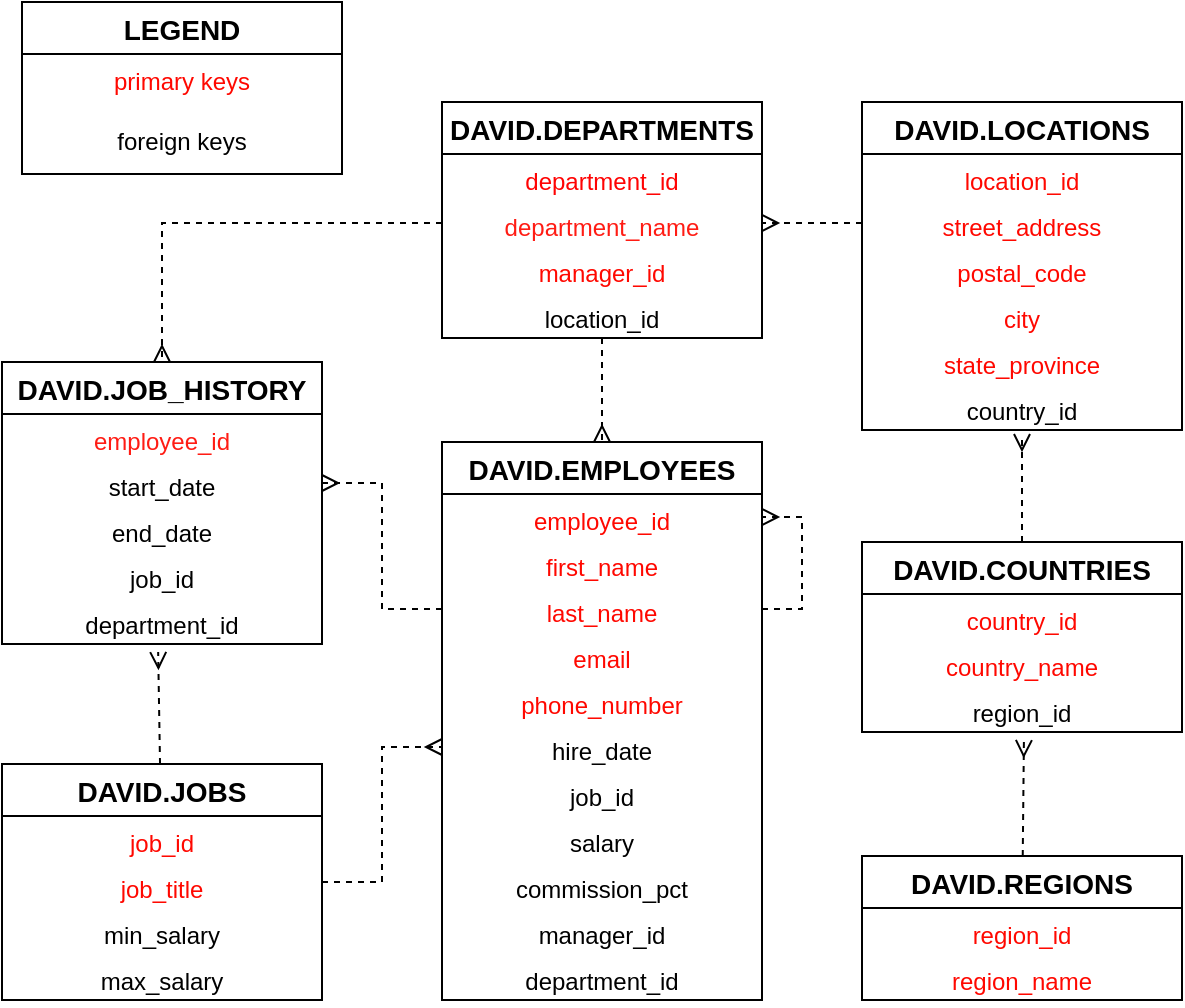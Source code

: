 <mxfile version="13.10.2" type="github">
  <diagram id="wxn5mv5xmumFphMEmd_6" name="Page-1">
    <mxGraphModel dx="1422" dy="794" grid="1" gridSize="10" guides="1" tooltips="1" connect="1" arrows="1" fold="1" page="1" pageScale="1" pageWidth="850" pageHeight="1100" math="0" shadow="0">
      <root>
        <mxCell id="0" />
        <mxCell id="1" parent="0" />
        <mxCell id="JURUCc577Gst6hhDK0Ws-16" value="DAVID.JOB_HISTORY" style="swimlane;fontStyle=1;childLayout=stackLayout;horizontal=1;startSize=26;horizontalStack=0;resizeParent=1;resizeParentMax=0;resizeLast=0;collapsible=1;marginBottom=0;align=center;fontSize=14;" vertex="1" parent="1">
          <mxGeometry x="130" y="400" width="160" height="141" as="geometry" />
        </mxCell>
        <mxCell id="JURUCc577Gst6hhDK0Ws-17" value="employee_id" style="text;strokeColor=none;fillColor=none;spacingLeft=4;spacingRight=4;overflow=hidden;rotatable=0;points=[[0,0.5],[1,0.5]];portConstraint=eastwest;fontSize=12;align=center;fontColor=#FF1C14;" vertex="1" parent="JURUCc577Gst6hhDK0Ws-16">
          <mxGeometry y="26" width="160" height="23" as="geometry" />
        </mxCell>
        <mxCell id="JURUCc577Gst6hhDK0Ws-18" value="start_date" style="text;strokeColor=none;fillColor=none;spacingLeft=4;spacingRight=4;overflow=hidden;rotatable=0;points=[[0,0.5],[1,0.5]];portConstraint=eastwest;fontSize=12;align=center;" vertex="1" parent="JURUCc577Gst6hhDK0Ws-16">
          <mxGeometry y="49" width="160" height="23" as="geometry" />
        </mxCell>
        <mxCell id="JURUCc577Gst6hhDK0Ws-19" value="end_date" style="text;strokeColor=none;fillColor=none;spacingLeft=4;spacingRight=4;overflow=hidden;rotatable=0;points=[[0,0.5],[1,0.5]];portConstraint=eastwest;fontSize=12;align=center;" vertex="1" parent="JURUCc577Gst6hhDK0Ws-16">
          <mxGeometry y="72" width="160" height="23" as="geometry" />
        </mxCell>
        <mxCell id="JURUCc577Gst6hhDK0Ws-25" value="job_id" style="text;strokeColor=none;fillColor=none;spacingLeft=4;spacingRight=4;overflow=hidden;rotatable=0;points=[[0,0.5],[1,0.5]];portConstraint=eastwest;fontSize=12;align=center;" vertex="1" parent="JURUCc577Gst6hhDK0Ws-16">
          <mxGeometry y="95" width="160" height="23" as="geometry" />
        </mxCell>
        <mxCell id="JURUCc577Gst6hhDK0Ws-26" value="department_id" style="text;strokeColor=none;fillColor=none;spacingLeft=4;spacingRight=4;overflow=hidden;rotatable=0;points=[[0,0.5],[1,0.5]];portConstraint=eastwest;fontSize=12;align=center;" vertex="1" parent="JURUCc577Gst6hhDK0Ws-16">
          <mxGeometry y="118" width="160" height="23" as="geometry" />
        </mxCell>
        <mxCell id="JURUCc577Gst6hhDK0Ws-120" style="rounded=0;orthogonalLoop=1;jettySize=auto;html=1;entryX=0.488;entryY=1.174;entryDx=0;entryDy=0;entryPerimeter=0;dashed=1;endArrow=ERmany;endFill=0;" edge="1" parent="1" source="JURUCc577Gst6hhDK0Ws-27" target="JURUCc577Gst6hhDK0Ws-26">
          <mxGeometry relative="1" as="geometry" />
        </mxCell>
        <mxCell id="JURUCc577Gst6hhDK0Ws-123" style="edgeStyle=orthogonalEdgeStyle;rounded=0;orthogonalLoop=1;jettySize=auto;html=1;entryX=0;entryY=0.5;entryDx=0;entryDy=0;dashed=1;endArrow=ERmany;endFill=0;" edge="1" parent="1" source="JURUCc577Gst6hhDK0Ws-27" target="JURUCc577Gst6hhDK0Ws-64">
          <mxGeometry relative="1" as="geometry" />
        </mxCell>
        <mxCell id="JURUCc577Gst6hhDK0Ws-27" value="DAVID.JOBS" style="swimlane;fontStyle=1;childLayout=stackLayout;horizontal=1;startSize=26;horizontalStack=0;resizeParent=1;resizeParentMax=0;resizeLast=0;collapsible=1;marginBottom=0;align=center;fontSize=14;" vertex="1" parent="1">
          <mxGeometry x="130" y="601" width="160" height="118" as="geometry">
            <mxRectangle x="80" y="434" width="70" height="26" as="alternateBounds" />
          </mxGeometry>
        </mxCell>
        <mxCell id="JURUCc577Gst6hhDK0Ws-39" value="job_id" style="text;strokeColor=none;fillColor=none;spacingLeft=4;spacingRight=4;overflow=hidden;rotatable=0;points=[[0,0.5],[1,0.5]];portConstraint=eastwest;fontSize=12;align=center;fontColor=#FF0800;" vertex="1" parent="JURUCc577Gst6hhDK0Ws-27">
          <mxGeometry y="26" width="160" height="23" as="geometry" />
        </mxCell>
        <mxCell id="JURUCc577Gst6hhDK0Ws-29" value="job_title" style="text;strokeColor=none;fillColor=none;spacingLeft=4;spacingRight=4;overflow=hidden;rotatable=0;points=[[0,0.5],[1,0.5]];portConstraint=eastwest;fontSize=12;align=center;fontColor=#FF0800;" vertex="1" parent="JURUCc577Gst6hhDK0Ws-27">
          <mxGeometry y="49" width="160" height="23" as="geometry" />
        </mxCell>
        <mxCell id="JURUCc577Gst6hhDK0Ws-30" value="min_salary" style="text;strokeColor=none;fillColor=none;spacingLeft=4;spacingRight=4;overflow=hidden;rotatable=0;points=[[0,0.5],[1,0.5]];portConstraint=eastwest;fontSize=12;align=center;" vertex="1" parent="JURUCc577Gst6hhDK0Ws-27">
          <mxGeometry y="72" width="160" height="23" as="geometry" />
        </mxCell>
        <mxCell id="JURUCc577Gst6hhDK0Ws-33" value="max_salary" style="text;strokeColor=none;fillColor=none;spacingLeft=4;spacingRight=4;overflow=hidden;rotatable=0;points=[[0,0.5],[1,0.5]];portConstraint=eastwest;fontSize=12;align=center;" vertex="1" parent="JURUCc577Gst6hhDK0Ws-27">
          <mxGeometry y="95" width="160" height="23" as="geometry" />
        </mxCell>
        <mxCell id="JURUCc577Gst6hhDK0Ws-125" style="edgeStyle=orthogonalEdgeStyle;rounded=0;orthogonalLoop=1;jettySize=auto;html=1;entryX=0.5;entryY=0;entryDx=0;entryDy=0;dashed=1;endArrow=ERmany;endFill=0;" edge="1" parent="1" source="JURUCc577Gst6hhDK0Ws-46" target="JURUCc577Gst6hhDK0Ws-52">
          <mxGeometry relative="1" as="geometry" />
        </mxCell>
        <mxCell id="JURUCc577Gst6hhDK0Ws-46" value="DAVID.DEPARTMENTS" style="swimlane;fontStyle=1;childLayout=stackLayout;horizontal=1;startSize=26;horizontalStack=0;resizeParent=1;resizeParentMax=0;resizeLast=0;collapsible=1;marginBottom=0;align=center;fontSize=14;" vertex="1" parent="1">
          <mxGeometry x="350" y="270" width="160" height="118" as="geometry" />
        </mxCell>
        <mxCell id="JURUCc577Gst6hhDK0Ws-50" value="department_id" style="text;strokeColor=none;fillColor=none;spacingLeft=4;spacingRight=4;overflow=hidden;rotatable=0;points=[[0,0.5],[1,0.5]];portConstraint=eastwest;fontSize=12;align=center;fontColor=#FF0303;" vertex="1" parent="JURUCc577Gst6hhDK0Ws-46">
          <mxGeometry y="26" width="160" height="23" as="geometry" />
        </mxCell>
        <mxCell id="JURUCc577Gst6hhDK0Ws-47" value="department_name" style="text;strokeColor=none;fillColor=none;spacingLeft=4;spacingRight=4;overflow=hidden;rotatable=0;points=[[0,0.5],[1,0.5]];portConstraint=eastwest;fontSize=12;align=center;fontColor=#FF1C14;" vertex="1" parent="JURUCc577Gst6hhDK0Ws-46">
          <mxGeometry y="49" width="160" height="23" as="geometry" />
        </mxCell>
        <mxCell id="JURUCc577Gst6hhDK0Ws-48" value="manager_id" style="text;strokeColor=none;fillColor=none;spacingLeft=4;spacingRight=4;overflow=hidden;rotatable=0;points=[[0,0.5],[1,0.5]];portConstraint=eastwest;fontSize=12;align=center;fontColor=#FF0800;" vertex="1" parent="JURUCc577Gst6hhDK0Ws-46">
          <mxGeometry y="72" width="160" height="23" as="geometry" />
        </mxCell>
        <mxCell id="JURUCc577Gst6hhDK0Ws-49" value="location_id" style="text;strokeColor=none;fillColor=none;spacingLeft=4;spacingRight=4;overflow=hidden;rotatable=0;points=[[0,0.5],[1,0.5]];portConstraint=eastwest;fontSize=12;align=center;" vertex="1" parent="JURUCc577Gst6hhDK0Ws-46">
          <mxGeometry y="95" width="160" height="23" as="geometry" />
        </mxCell>
        <mxCell id="JURUCc577Gst6hhDK0Ws-52" value="DAVID.EMPLOYEES" style="swimlane;fontStyle=1;childLayout=stackLayout;horizontal=1;startSize=26;horizontalStack=0;resizeParent=1;resizeParentMax=0;resizeLast=0;collapsible=1;marginBottom=0;align=center;fontSize=14;" vertex="1" parent="1">
          <mxGeometry x="350" y="440" width="160" height="279" as="geometry" />
        </mxCell>
        <mxCell id="JURUCc577Gst6hhDK0Ws-53" value="employee_id" style="text;strokeColor=none;fillColor=none;spacingLeft=4;spacingRight=4;overflow=hidden;rotatable=0;points=[[0,0.5],[1,0.5]];portConstraint=eastwest;fontSize=12;align=center;fontColor=#FF0800;" vertex="1" parent="JURUCc577Gst6hhDK0Ws-52">
          <mxGeometry y="26" width="160" height="23" as="geometry" />
        </mxCell>
        <mxCell id="JURUCc577Gst6hhDK0Ws-54" value="first_name" style="text;strokeColor=none;fillColor=none;spacingLeft=4;spacingRight=4;overflow=hidden;rotatable=0;points=[[0,0.5],[1,0.5]];portConstraint=eastwest;fontSize=12;align=center;fontColor=#FF0800;" vertex="1" parent="JURUCc577Gst6hhDK0Ws-52">
          <mxGeometry y="49" width="160" height="23" as="geometry" />
        </mxCell>
        <mxCell id="JURUCc577Gst6hhDK0Ws-128" style="edgeStyle=orthogonalEdgeStyle;rounded=0;orthogonalLoop=1;jettySize=auto;html=1;exitX=1;exitY=0.5;exitDx=0;exitDy=0;entryX=1;entryY=0.5;entryDx=0;entryDy=0;dashed=1;endArrow=ERmany;endFill=0;" edge="1" parent="JURUCc577Gst6hhDK0Ws-52" source="JURUCc577Gst6hhDK0Ws-55" target="JURUCc577Gst6hhDK0Ws-53">
          <mxGeometry relative="1" as="geometry" />
        </mxCell>
        <mxCell id="JURUCc577Gst6hhDK0Ws-55" value="last_name" style="text;strokeColor=none;fillColor=none;spacingLeft=4;spacingRight=4;overflow=hidden;rotatable=0;points=[[0,0.5],[1,0.5]];portConstraint=eastwest;fontSize=12;align=center;fontColor=#FF0800;" vertex="1" parent="JURUCc577Gst6hhDK0Ws-52">
          <mxGeometry y="72" width="160" height="23" as="geometry" />
        </mxCell>
        <mxCell id="JURUCc577Gst6hhDK0Ws-56" value="email" style="text;strokeColor=none;fillColor=none;spacingLeft=4;spacingRight=4;overflow=hidden;rotatable=0;points=[[0,0.5],[1,0.5]];portConstraint=eastwest;fontSize=12;align=center;fontColor=#FF0800;" vertex="1" parent="JURUCc577Gst6hhDK0Ws-52">
          <mxGeometry y="95" width="160" height="23" as="geometry" />
        </mxCell>
        <mxCell id="JURUCc577Gst6hhDK0Ws-63" value="phone_number" style="text;strokeColor=none;fillColor=none;spacingLeft=4;spacingRight=4;overflow=hidden;rotatable=0;points=[[0,0.5],[1,0.5]];portConstraint=eastwest;fontSize=12;align=center;fontColor=#FF0800;" vertex="1" parent="JURUCc577Gst6hhDK0Ws-52">
          <mxGeometry y="118" width="160" height="23" as="geometry" />
        </mxCell>
        <mxCell id="JURUCc577Gst6hhDK0Ws-64" value="hire_date" style="text;strokeColor=none;fillColor=none;spacingLeft=4;spacingRight=4;overflow=hidden;rotatable=0;points=[[0,0.5],[1,0.5]];portConstraint=eastwest;fontSize=12;align=center;" vertex="1" parent="JURUCc577Gst6hhDK0Ws-52">
          <mxGeometry y="141" width="160" height="23" as="geometry" />
        </mxCell>
        <mxCell id="JURUCc577Gst6hhDK0Ws-61" value="job_id" style="text;strokeColor=none;fillColor=none;spacingLeft=4;spacingRight=4;overflow=hidden;rotatable=0;points=[[0,0.5],[1,0.5]];portConstraint=eastwest;fontSize=12;align=center;" vertex="1" parent="JURUCc577Gst6hhDK0Ws-52">
          <mxGeometry y="164" width="160" height="23" as="geometry" />
        </mxCell>
        <mxCell id="JURUCc577Gst6hhDK0Ws-57" value="salary" style="text;strokeColor=none;fillColor=none;spacingLeft=4;spacingRight=4;overflow=hidden;rotatable=0;points=[[0,0.5],[1,0.5]];portConstraint=eastwest;fontSize=12;align=center;" vertex="1" parent="JURUCc577Gst6hhDK0Ws-52">
          <mxGeometry y="187" width="160" height="23" as="geometry" />
        </mxCell>
        <mxCell id="JURUCc577Gst6hhDK0Ws-59" value="commission_pct" style="text;strokeColor=none;fillColor=none;spacingLeft=4;spacingRight=4;overflow=hidden;rotatable=0;points=[[0,0.5],[1,0.5]];portConstraint=eastwest;fontSize=12;align=center;" vertex="1" parent="JURUCc577Gst6hhDK0Ws-52">
          <mxGeometry y="210" width="160" height="23" as="geometry" />
        </mxCell>
        <mxCell id="JURUCc577Gst6hhDK0Ws-58" value="manager_id" style="text;strokeColor=none;fillColor=none;spacingLeft=4;spacingRight=4;overflow=hidden;rotatable=0;points=[[0,0.5],[1,0.5]];portConstraint=eastwest;fontSize=12;align=center;" vertex="1" parent="JURUCc577Gst6hhDK0Ws-52">
          <mxGeometry y="233" width="160" height="23" as="geometry" />
        </mxCell>
        <mxCell id="JURUCc577Gst6hhDK0Ws-62" value="department_id" style="text;strokeColor=none;fillColor=none;spacingLeft=4;spacingRight=4;overflow=hidden;rotatable=0;points=[[0,0.5],[1,0.5]];portConstraint=eastwest;fontSize=12;align=center;" vertex="1" parent="JURUCc577Gst6hhDK0Ws-52">
          <mxGeometry y="256" width="160" height="23" as="geometry" />
        </mxCell>
        <mxCell id="JURUCc577Gst6hhDK0Ws-80" value="DAVID.LOCATIONS" style="swimlane;fontStyle=1;childLayout=stackLayout;horizontal=1;startSize=26;horizontalStack=0;resizeParent=1;resizeParentMax=0;resizeLast=0;collapsible=1;marginBottom=0;align=center;fontSize=14;" vertex="1" parent="1">
          <mxGeometry x="560" y="270" width="160" height="164" as="geometry" />
        </mxCell>
        <mxCell id="JURUCc577Gst6hhDK0Ws-81" value="location_id" style="text;strokeColor=none;fillColor=none;spacingLeft=4;spacingRight=4;overflow=hidden;rotatable=0;points=[[0,0.5],[1,0.5]];portConstraint=eastwest;fontSize=12;align=center;fontColor=#FF0800;" vertex="1" parent="JURUCc577Gst6hhDK0Ws-80">
          <mxGeometry y="26" width="160" height="23" as="geometry" />
        </mxCell>
        <mxCell id="JURUCc577Gst6hhDK0Ws-82" value="street_address" style="text;strokeColor=none;fillColor=none;spacingLeft=4;spacingRight=4;overflow=hidden;rotatable=0;points=[[0,0.5],[1,0.5]];portConstraint=eastwest;fontSize=12;align=center;fontColor=#FF0800;" vertex="1" parent="JURUCc577Gst6hhDK0Ws-80">
          <mxGeometry y="49" width="160" height="23" as="geometry" />
        </mxCell>
        <mxCell id="JURUCc577Gst6hhDK0Ws-83" value="postal_code" style="text;strokeColor=none;fillColor=none;spacingLeft=4;spacingRight=4;overflow=hidden;rotatable=0;points=[[0,0.5],[1,0.5]];portConstraint=eastwest;fontSize=12;align=center;fontColor=#FF0800;" vertex="1" parent="JURUCc577Gst6hhDK0Ws-80">
          <mxGeometry y="72" width="160" height="23" as="geometry" />
        </mxCell>
        <mxCell id="JURUCc577Gst6hhDK0Ws-87" value="city" style="text;strokeColor=none;fillColor=none;spacingLeft=4;spacingRight=4;overflow=hidden;rotatable=0;points=[[0,0.5],[1,0.5]];portConstraint=eastwest;fontSize=12;align=center;fontColor=#FF0800;" vertex="1" parent="JURUCc577Gst6hhDK0Ws-80">
          <mxGeometry y="95" width="160" height="23" as="geometry" />
        </mxCell>
        <mxCell id="JURUCc577Gst6hhDK0Ws-86" value="state_province" style="text;strokeColor=none;fillColor=none;spacingLeft=4;spacingRight=4;overflow=hidden;rotatable=0;points=[[0,0.5],[1,0.5]];portConstraint=eastwest;fontSize=12;align=center;fontColor=#FF0800;" vertex="1" parent="JURUCc577Gst6hhDK0Ws-80">
          <mxGeometry y="118" width="160" height="23" as="geometry" />
        </mxCell>
        <mxCell id="JURUCc577Gst6hhDK0Ws-85" value="country_id" style="text;strokeColor=none;fillColor=none;spacingLeft=4;spacingRight=4;overflow=hidden;rotatable=0;points=[[0,0.5],[1,0.5]];portConstraint=eastwest;fontSize=12;align=center;" vertex="1" parent="JURUCc577Gst6hhDK0Ws-80">
          <mxGeometry y="141" width="160" height="23" as="geometry" />
        </mxCell>
        <mxCell id="JURUCc577Gst6hhDK0Ws-131" style="edgeStyle=none;rounded=0;orthogonalLoop=1;jettySize=auto;html=1;entryX=0.5;entryY=1.087;entryDx=0;entryDy=0;entryPerimeter=0;dashed=1;endArrow=ERmany;endFill=0;" edge="1" parent="1" source="JURUCc577Gst6hhDK0Ws-88" target="JURUCc577Gst6hhDK0Ws-85">
          <mxGeometry relative="1" as="geometry" />
        </mxCell>
        <mxCell id="JURUCc577Gst6hhDK0Ws-88" value="DAVID.COUNTRIES" style="swimlane;fontStyle=1;childLayout=stackLayout;horizontal=1;startSize=26;horizontalStack=0;resizeParent=1;resizeParentMax=0;resizeLast=0;collapsible=1;marginBottom=0;align=center;fontSize=14;" vertex="1" parent="1">
          <mxGeometry x="560" y="490" width="160" height="95" as="geometry" />
        </mxCell>
        <mxCell id="JURUCc577Gst6hhDK0Ws-89" value="country_id" style="text;strokeColor=none;fillColor=none;spacingLeft=4;spacingRight=4;overflow=hidden;rotatable=0;points=[[0,0.5],[1,0.5]];portConstraint=eastwest;fontSize=12;align=center;fontColor=#FF0800;" vertex="1" parent="JURUCc577Gst6hhDK0Ws-88">
          <mxGeometry y="26" width="160" height="23" as="geometry" />
        </mxCell>
        <mxCell id="JURUCc577Gst6hhDK0Ws-90" value="country_name" style="text;strokeColor=none;fillColor=none;spacingLeft=4;spacingRight=4;overflow=hidden;rotatable=0;points=[[0,0.5],[1,0.5]];portConstraint=eastwest;fontSize=12;align=center;fontColor=#FF0800;" vertex="1" parent="JURUCc577Gst6hhDK0Ws-88">
          <mxGeometry y="49" width="160" height="23" as="geometry" />
        </mxCell>
        <mxCell id="JURUCc577Gst6hhDK0Ws-91" value="region_id" style="text;strokeColor=none;fillColor=none;spacingLeft=4;spacingRight=4;overflow=hidden;rotatable=0;points=[[0,0.5],[1,0.5]];portConstraint=eastwest;fontSize=12;align=center;" vertex="1" parent="JURUCc577Gst6hhDK0Ws-88">
          <mxGeometry y="72" width="160" height="23" as="geometry" />
        </mxCell>
        <mxCell id="JURUCc577Gst6hhDK0Ws-130" style="rounded=0;orthogonalLoop=1;jettySize=auto;html=1;entryX=0.506;entryY=1.174;entryDx=0;entryDy=0;entryPerimeter=0;dashed=1;endArrow=ERmany;endFill=0;" edge="1" parent="1" source="JURUCc577Gst6hhDK0Ws-92" target="JURUCc577Gst6hhDK0Ws-91">
          <mxGeometry relative="1" as="geometry" />
        </mxCell>
        <mxCell id="JURUCc577Gst6hhDK0Ws-92" value="DAVID.REGIONS" style="swimlane;fontStyle=1;childLayout=stackLayout;horizontal=1;startSize=26;horizontalStack=0;resizeParent=1;resizeParentMax=0;resizeLast=0;collapsible=1;marginBottom=0;align=center;fontSize=14;" vertex="1" parent="1">
          <mxGeometry x="560" y="647" width="160" height="72" as="geometry" />
        </mxCell>
        <mxCell id="JURUCc577Gst6hhDK0Ws-93" value="region_id" style="text;strokeColor=none;fillColor=none;spacingLeft=4;spacingRight=4;overflow=hidden;rotatable=0;points=[[0,0.5],[1,0.5]];portConstraint=eastwest;fontSize=12;align=center;fontColor=#FF0800;" vertex="1" parent="JURUCc577Gst6hhDK0Ws-92">
          <mxGeometry y="26" width="160" height="23" as="geometry" />
        </mxCell>
        <mxCell id="JURUCc577Gst6hhDK0Ws-94" value="region_name" style="text;strokeColor=none;fillColor=none;spacingLeft=4;spacingRight=4;overflow=hidden;rotatable=0;points=[[0,0.5],[1,0.5]];portConstraint=eastwest;fontSize=12;align=center;fontColor=#FF0800;" vertex="1" parent="JURUCc577Gst6hhDK0Ws-92">
          <mxGeometry y="49" width="160" height="23" as="geometry" />
        </mxCell>
        <mxCell id="JURUCc577Gst6hhDK0Ws-98" value="" style="fontSize=12;html=1;endArrow=ERmany;dashed=1;exitX=0;exitY=0.5;exitDx=0;exitDy=0;entryX=1;entryY=0.5;entryDx=0;entryDy=0;" edge="1" parent="1" source="JURUCc577Gst6hhDK0Ws-82" target="JURUCc577Gst6hhDK0Ws-47">
          <mxGeometry width="100" height="100" relative="1" as="geometry">
            <mxPoint x="790" y="437.01" as="sourcePoint" />
            <mxPoint x="790" y="389.999" as="targetPoint" />
          </mxGeometry>
        </mxCell>
        <mxCell id="JURUCc577Gst6hhDK0Ws-124" style="edgeStyle=orthogonalEdgeStyle;rounded=0;orthogonalLoop=1;jettySize=auto;html=1;exitX=0;exitY=0.5;exitDx=0;exitDy=0;entryX=1;entryY=0.5;entryDx=0;entryDy=0;dashed=1;endArrow=ERmany;endFill=0;" edge="1" parent="1" source="JURUCc577Gst6hhDK0Ws-55" target="JURUCc577Gst6hhDK0Ws-18">
          <mxGeometry relative="1" as="geometry" />
        </mxCell>
        <mxCell id="JURUCc577Gst6hhDK0Ws-132" style="edgeStyle=orthogonalEdgeStyle;rounded=0;orthogonalLoop=1;jettySize=auto;html=1;entryX=0.5;entryY=0;entryDx=0;entryDy=0;dashed=1;endArrow=ERmany;endFill=0;" edge="1" parent="1" source="JURUCc577Gst6hhDK0Ws-47" target="JURUCc577Gst6hhDK0Ws-16">
          <mxGeometry relative="1" as="geometry" />
        </mxCell>
        <mxCell id="JURUCc577Gst6hhDK0Ws-133" value="LEGEND" style="swimlane;fontStyle=1;childLayout=stackLayout;horizontal=1;startSize=26;horizontalStack=0;resizeParent=1;resizeParentMax=0;resizeLast=0;collapsible=1;marginBottom=0;align=center;fontSize=14;" vertex="1" parent="1">
          <mxGeometry x="140" y="220" width="160" height="86" as="geometry" />
        </mxCell>
        <mxCell id="JURUCc577Gst6hhDK0Ws-134" value="primary keys" style="text;strokeColor=none;fillColor=none;spacingLeft=4;spacingRight=4;overflow=hidden;rotatable=0;points=[[0,0.5],[1,0.5]];portConstraint=eastwest;fontSize=12;align=center;fontColor=#FF0800;" vertex="1" parent="JURUCc577Gst6hhDK0Ws-133">
          <mxGeometry y="26" width="160" height="30" as="geometry" />
        </mxCell>
        <mxCell id="JURUCc577Gst6hhDK0Ws-135" value="foreign keys" style="text;strokeColor=none;fillColor=none;spacingLeft=4;spacingRight=4;overflow=hidden;rotatable=0;points=[[0,0.5],[1,0.5]];portConstraint=eastwest;fontSize=12;align=center;" vertex="1" parent="JURUCc577Gst6hhDK0Ws-133">
          <mxGeometry y="56" width="160" height="30" as="geometry" />
        </mxCell>
      </root>
    </mxGraphModel>
  </diagram>
</mxfile>
